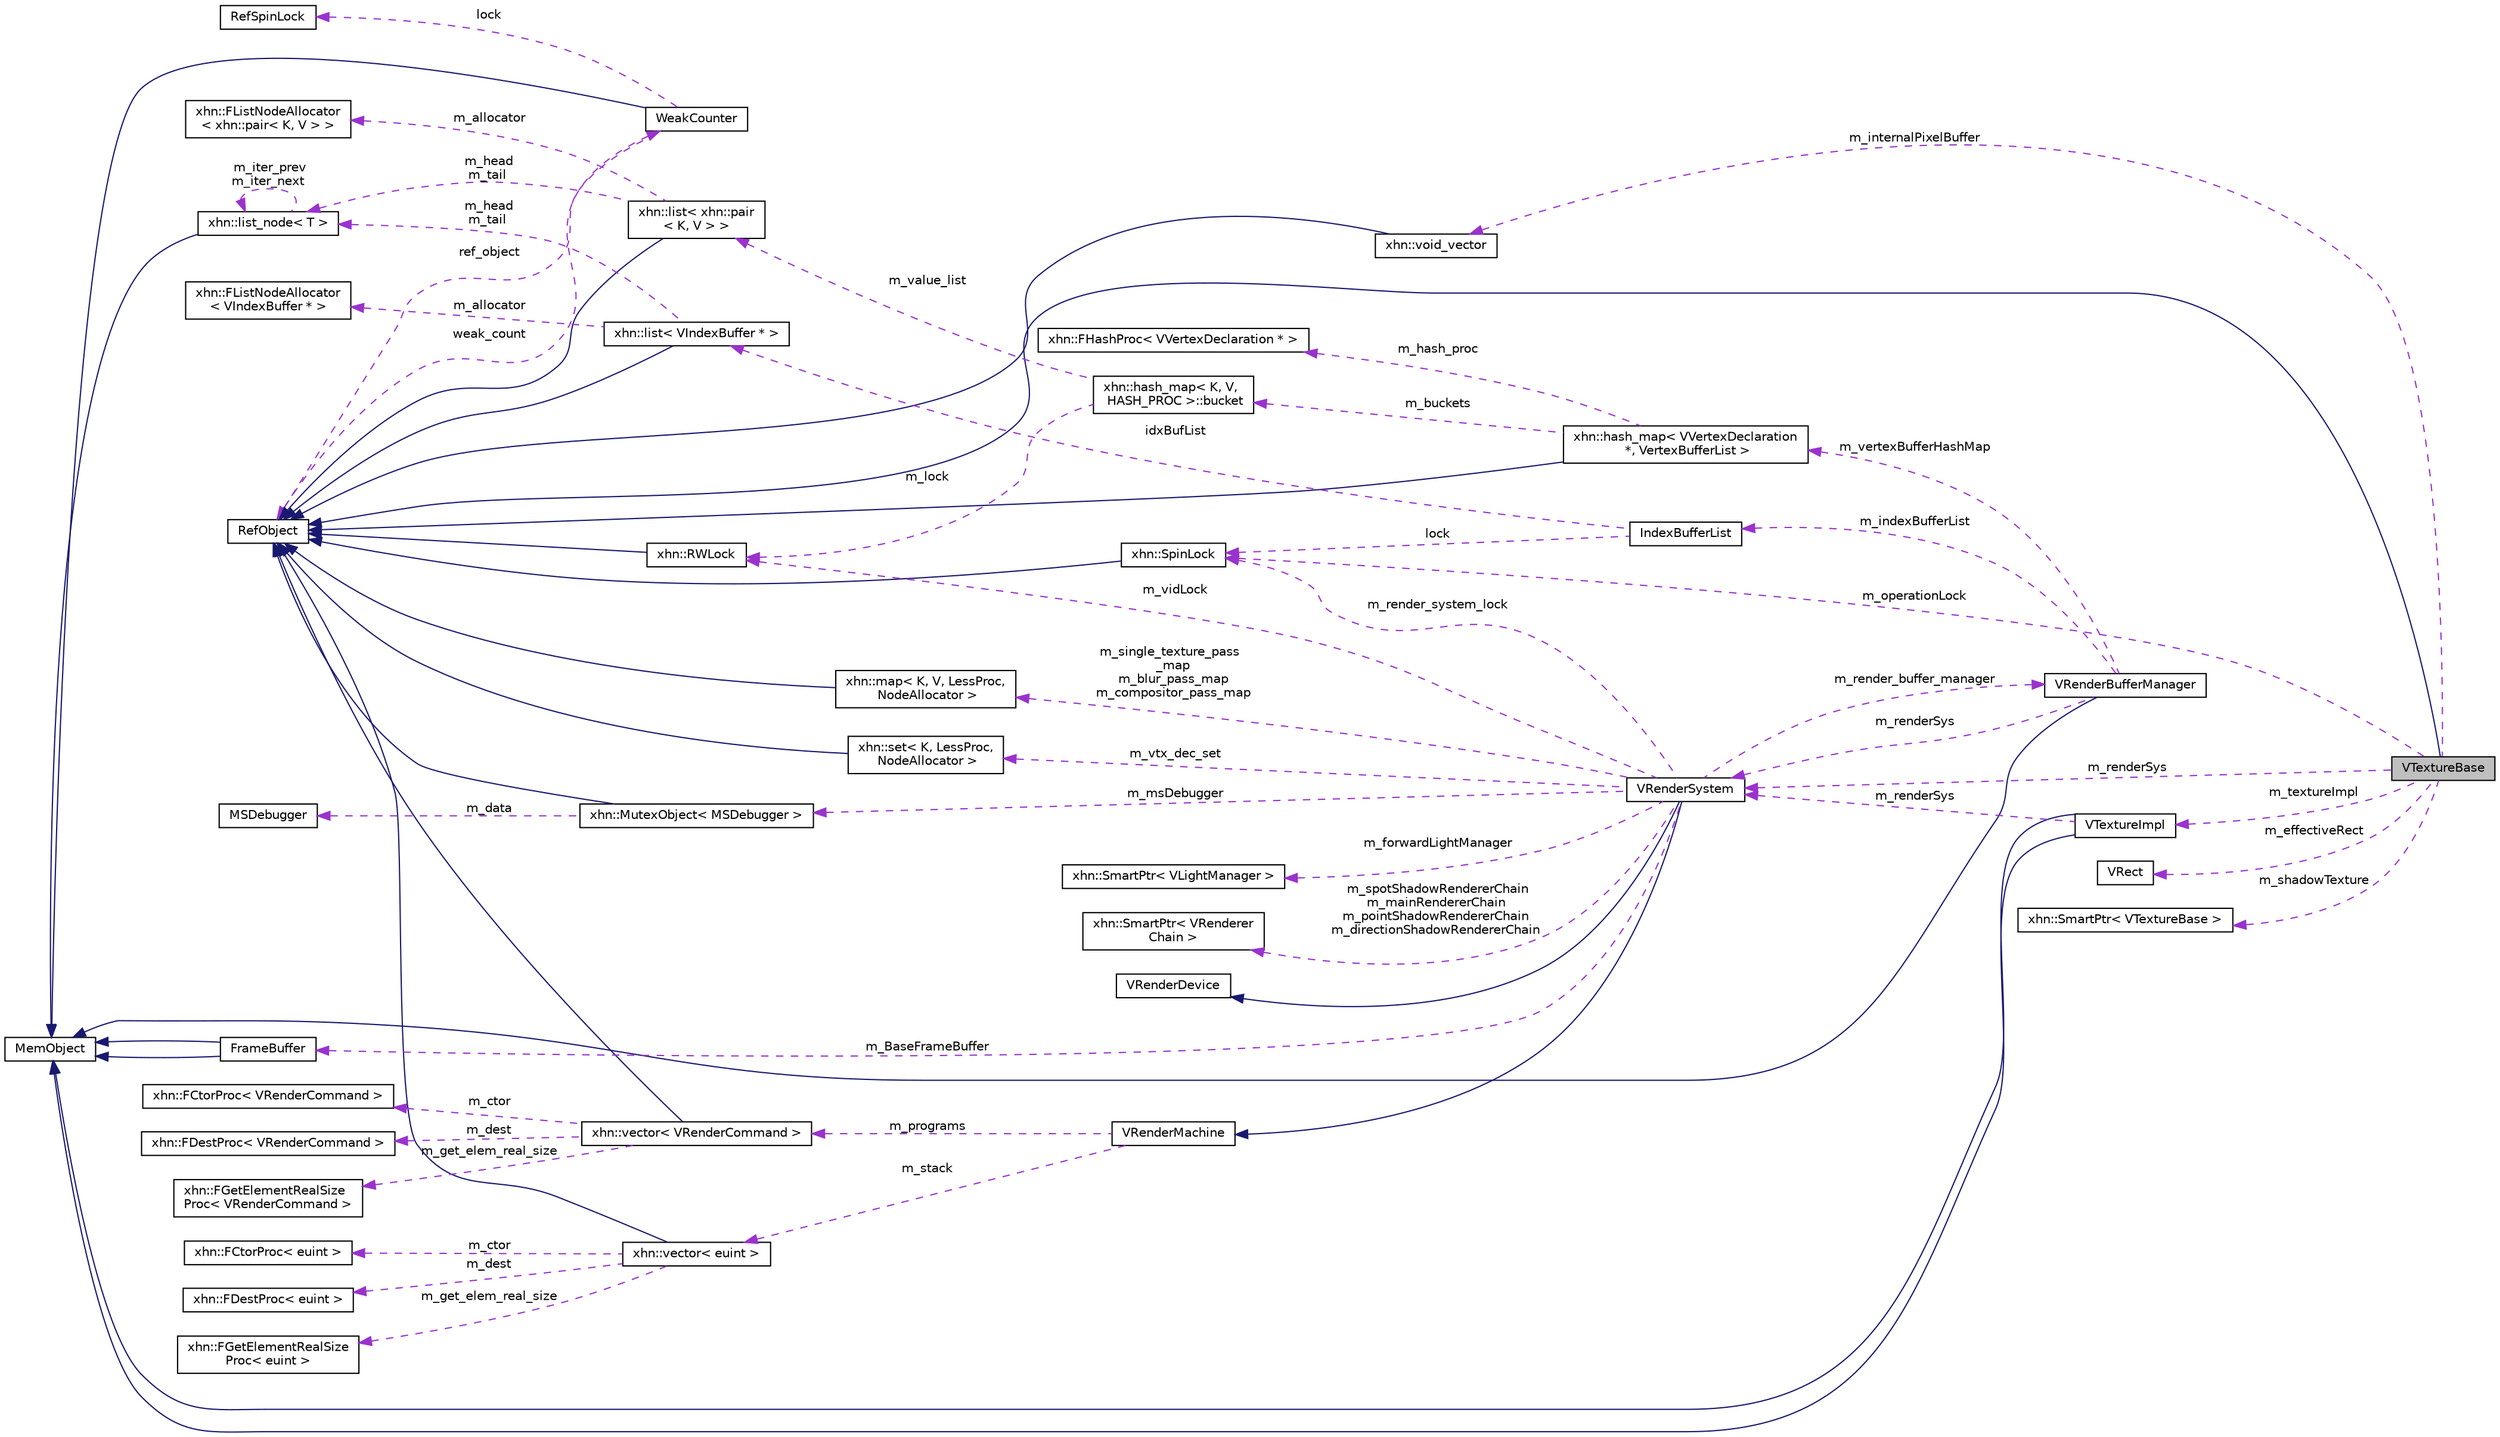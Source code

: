 digraph "VTextureBase"
{
  edge [fontname="Helvetica",fontsize="10",labelfontname="Helvetica",labelfontsize="10"];
  node [fontname="Helvetica",fontsize="10",shape=record];
  rankdir="LR";
  Node1 [label="VTextureBase",height=0.2,width=0.4,color="black", fillcolor="grey75", style="filled", fontcolor="black"];
  Node2 -> Node1 [dir="back",color="midnightblue",fontsize="10",style="solid",fontname="Helvetica"];
  Node2 [label="RefObject",height=0.2,width=0.4,color="black", fillcolor="white", style="filled",URL="$class_ref_object.html"];
  Node3 -> Node2 [dir="back",color="darkorchid3",fontsize="10",style="dashed",label=" weak_count" ,fontname="Helvetica"];
  Node3 [label="WeakCounter",height=0.2,width=0.4,color="black", fillcolor="white", style="filled",URL="$class_weak_counter.html",tooltip="WeakCounter. "];
  Node4 -> Node3 [dir="back",color="midnightblue",fontsize="10",style="solid",fontname="Helvetica"];
  Node4 [label="MemObject",height=0.2,width=0.4,color="black", fillcolor="white", style="filled",URL="$class_mem_object.html"];
  Node5 -> Node3 [dir="back",color="darkorchid3",fontsize="10",style="dashed",label=" lock" ,fontname="Helvetica"];
  Node5 [label="RefSpinLock",height=0.2,width=0.4,color="black", fillcolor="white", style="filled",URL="$class_ref_spin_lock.html"];
  Node2 -> Node3 [dir="back",color="darkorchid3",fontsize="10",style="dashed",label=" ref_object" ,fontname="Helvetica"];
  Node6 -> Node1 [dir="back",color="darkorchid3",fontsize="10",style="dashed",label=" m_renderSys" ,fontname="Helvetica"];
  Node6 [label="VRenderSystem",height=0.2,width=0.4,color="black", fillcolor="white", style="filled",URL="$class_v_render_system.html",tooltip="VRenderSystem 渲染系统 "];
  Node7 -> Node6 [dir="back",color="midnightblue",fontsize="10",style="solid",fontname="Helvetica"];
  Node7 [label="VRenderMachine",height=0.2,width=0.4,color="black", fillcolor="white", style="filled",URL="$class_v_render_machine.html"];
  Node8 -> Node7 [dir="back",color="darkorchid3",fontsize="10",style="dashed",label=" m_programs" ,fontname="Helvetica"];
  Node8 [label="xhn::vector\< VRenderCommand \>",height=0.2,width=0.4,color="black", fillcolor="white", style="filled",URL="$classxhn_1_1vector.html"];
  Node2 -> Node8 [dir="back",color="midnightblue",fontsize="10",style="solid",fontname="Helvetica"];
  Node9 -> Node8 [dir="back",color="darkorchid3",fontsize="10",style="dashed",label=" m_ctor" ,fontname="Helvetica"];
  Node9 [label="xhn::FCtorProc\< VRenderCommand \>",height=0.2,width=0.4,color="black", fillcolor="white", style="filled",URL="$structxhn_1_1_f_ctor_proc.html"];
  Node10 -> Node8 [dir="back",color="darkorchid3",fontsize="10",style="dashed",label=" m_dest" ,fontname="Helvetica"];
  Node10 [label="xhn::FDestProc\< VRenderCommand \>",height=0.2,width=0.4,color="black", fillcolor="white", style="filled",URL="$structxhn_1_1_f_dest_proc.html"];
  Node11 -> Node8 [dir="back",color="darkorchid3",fontsize="10",style="dashed",label=" m_get_elem_real_size" ,fontname="Helvetica"];
  Node11 [label="xhn::FGetElementRealSize\lProc\< VRenderCommand \>",height=0.2,width=0.4,color="black", fillcolor="white", style="filled",URL="$structxhn_1_1_f_get_element_real_size_proc.html"];
  Node12 -> Node7 [dir="back",color="darkorchid3",fontsize="10",style="dashed",label=" m_stack" ,fontname="Helvetica"];
  Node12 [label="xhn::vector\< euint \>",height=0.2,width=0.4,color="black", fillcolor="white", style="filled",URL="$classxhn_1_1vector.html"];
  Node2 -> Node12 [dir="back",color="midnightblue",fontsize="10",style="solid",fontname="Helvetica"];
  Node13 -> Node12 [dir="back",color="darkorchid3",fontsize="10",style="dashed",label=" m_get_elem_real_size" ,fontname="Helvetica"];
  Node13 [label="xhn::FGetElementRealSize\lProc\< euint \>",height=0.2,width=0.4,color="black", fillcolor="white", style="filled",URL="$structxhn_1_1_f_get_element_real_size_proc.html"];
  Node14 -> Node12 [dir="back",color="darkorchid3",fontsize="10",style="dashed",label=" m_ctor" ,fontname="Helvetica"];
  Node14 [label="xhn::FCtorProc\< euint \>",height=0.2,width=0.4,color="black", fillcolor="white", style="filled",URL="$structxhn_1_1_f_ctor_proc.html"];
  Node15 -> Node12 [dir="back",color="darkorchid3",fontsize="10",style="dashed",label=" m_dest" ,fontname="Helvetica"];
  Node15 [label="xhn::FDestProc\< euint \>",height=0.2,width=0.4,color="black", fillcolor="white", style="filled",URL="$structxhn_1_1_f_dest_proc.html"];
  Node16 -> Node6 [dir="back",color="midnightblue",fontsize="10",style="solid",fontname="Helvetica"];
  Node16 [label="VRenderDevice",height=0.2,width=0.4,color="black", fillcolor="white", style="filled",URL="$class_v_render_device.html"];
  Node17 -> Node6 [dir="back",color="darkorchid3",fontsize="10",style="dashed",label=" m_vidLock" ,fontname="Helvetica"];
  Node17 [label="xhn::RWLock",height=0.2,width=0.4,color="black", fillcolor="white", style="filled",URL="$classxhn_1_1_r_w_lock.html",tooltip="RWLock. "];
  Node2 -> Node17 [dir="back",color="midnightblue",fontsize="10",style="solid",fontname="Helvetica"];
  Node18 -> Node6 [dir="back",color="darkorchid3",fontsize="10",style="dashed",label=" m_render_buffer_manager" ,fontname="Helvetica"];
  Node18 [label="VRenderBufferManager",height=0.2,width=0.4,color="black", fillcolor="white", style="filled",URL="$class_v_render_buffer_manager.html",tooltip="VRenderBufferManager 渲染缓冲管理器 "];
  Node4 -> Node18 [dir="back",color="midnightblue",fontsize="10",style="solid",fontname="Helvetica"];
  Node19 -> Node18 [dir="back",color="darkorchid3",fontsize="10",style="dashed",label=" m_vertexBufferHashMap" ,fontname="Helvetica"];
  Node19 [label="xhn::hash_map\< VVertexDeclaration\l *, VertexBufferList \>",height=0.2,width=0.4,color="black", fillcolor="white", style="filled",URL="$classxhn_1_1hash__map.html"];
  Node2 -> Node19 [dir="back",color="midnightblue",fontsize="10",style="solid",fontname="Helvetica"];
  Node20 -> Node19 [dir="back",color="darkorchid3",fontsize="10",style="dashed",label=" m_hash_proc" ,fontname="Helvetica"];
  Node20 [label="xhn::FHashProc\< VVertexDeclaration * \>",height=0.2,width=0.4,color="black", fillcolor="white", style="filled",URL="$structxhn_1_1_f_hash_proc.html"];
  Node21 -> Node19 [dir="back",color="darkorchid3",fontsize="10",style="dashed",label=" m_buckets" ,fontname="Helvetica"];
  Node21 [label="xhn::hash_map\< K, V,\l HASH_PROC \>::bucket",height=0.2,width=0.4,color="black", fillcolor="white", style="filled",URL="$classxhn_1_1hash__map_1_1bucket.html"];
  Node17 -> Node21 [dir="back",color="darkorchid3",fontsize="10",style="dashed",label=" m_lock" ,fontname="Helvetica"];
  Node22 -> Node21 [dir="back",color="darkorchid3",fontsize="10",style="dashed",label=" m_value_list" ,fontname="Helvetica"];
  Node22 [label="xhn::list\< xhn::pair\l\< K, V \> \>",height=0.2,width=0.4,color="black", fillcolor="white", style="filled",URL="$classxhn_1_1list.html"];
  Node2 -> Node22 [dir="back",color="midnightblue",fontsize="10",style="solid",fontname="Helvetica"];
  Node23 -> Node22 [dir="back",color="darkorchid3",fontsize="10",style="dashed",label=" m_allocator" ,fontname="Helvetica"];
  Node23 [label="xhn::FListNodeAllocator\l\< xhn::pair\< K, V \> \>",height=0.2,width=0.4,color="black", fillcolor="white", style="filled",URL="$classxhn_1_1_f_list_node_allocator.html"];
  Node24 -> Node22 [dir="back",color="darkorchid3",fontsize="10",style="dashed",label=" m_head\nm_tail" ,fontname="Helvetica"];
  Node24 [label="xhn::list_node\< T \>",height=0.2,width=0.4,color="black", fillcolor="white", style="filled",URL="$classxhn_1_1list__node.html"];
  Node4 -> Node24 [dir="back",color="midnightblue",fontsize="10",style="solid",fontname="Helvetica"];
  Node24 -> Node24 [dir="back",color="darkorchid3",fontsize="10",style="dashed",label=" m_iter_prev\nm_iter_next" ,fontname="Helvetica"];
  Node6 -> Node18 [dir="back",color="darkorchid3",fontsize="10",style="dashed",label=" m_renderSys" ,fontname="Helvetica"];
  Node25 -> Node18 [dir="back",color="darkorchid3",fontsize="10",style="dashed",label=" m_indexBufferList" ,fontname="Helvetica"];
  Node25 [label="IndexBufferList",height=0.2,width=0.4,color="black", fillcolor="white", style="filled",URL="$struct_index_buffer_list.html"];
  Node26 -> Node25 [dir="back",color="darkorchid3",fontsize="10",style="dashed",label=" lock" ,fontname="Helvetica"];
  Node26 [label="xhn::SpinLock",height=0.2,width=0.4,color="black", fillcolor="white", style="filled",URL="$classxhn_1_1_spin_lock.html",tooltip="SpinLock. "];
  Node2 -> Node26 [dir="back",color="midnightblue",fontsize="10",style="solid",fontname="Helvetica"];
  Node27 -> Node25 [dir="back",color="darkorchid3",fontsize="10",style="dashed",label=" idxBufList" ,fontname="Helvetica"];
  Node27 [label="xhn::list\< VIndexBuffer * \>",height=0.2,width=0.4,color="black", fillcolor="white", style="filled",URL="$classxhn_1_1list.html"];
  Node2 -> Node27 [dir="back",color="midnightblue",fontsize="10",style="solid",fontname="Helvetica"];
  Node28 -> Node27 [dir="back",color="darkorchid3",fontsize="10",style="dashed",label=" m_allocator" ,fontname="Helvetica"];
  Node28 [label="xhn::FListNodeAllocator\l\< VIndexBuffer * \>",height=0.2,width=0.4,color="black", fillcolor="white", style="filled",URL="$classxhn_1_1_f_list_node_allocator.html"];
  Node24 -> Node27 [dir="back",color="darkorchid3",fontsize="10",style="dashed",label=" m_head\nm_tail" ,fontname="Helvetica"];
  Node29 -> Node6 [dir="back",color="darkorchid3",fontsize="10",style="dashed",label=" m_BaseFrameBuffer" ,fontname="Helvetica"];
  Node29 [label="FrameBuffer",height=0.2,width=0.4,color="black", fillcolor="white", style="filled",URL="$class_frame_buffer.html",tooltip="FrameBuffer 帧缓冲 "];
  Node4 -> Node29 [dir="back",color="midnightblue",fontsize="10",style="solid",fontname="Helvetica"];
  Node4 -> Node29 [dir="back",color="midnightblue",fontsize="10",style="solid",fontname="Helvetica"];
  Node30 -> Node6 [dir="back",color="darkorchid3",fontsize="10",style="dashed",label=" m_msDebugger" ,fontname="Helvetica"];
  Node30 [label="xhn::MutexObject\< MSDebugger \>",height=0.2,width=0.4,color="black", fillcolor="white", style="filled",URL="$classxhn_1_1_mutex_object.html"];
  Node2 -> Node30 [dir="back",color="midnightblue",fontsize="10",style="solid",fontname="Helvetica"];
  Node31 -> Node30 [dir="back",color="darkorchid3",fontsize="10",style="dashed",label=" m_data" ,fontname="Helvetica"];
  Node31 [label="MSDebugger",height=0.2,width=0.4,color="black", fillcolor="white", style="filled",URL="$class_m_s_debugger.html"];
  Node32 -> Node6 [dir="back",color="darkorchid3",fontsize="10",style="dashed",label=" m_single_texture_pass\l_map\nm_blur_pass_map\nm_compositor_pass_map" ,fontname="Helvetica"];
  Node32 [label="xhn::map\< K, V, LessProc,\l NodeAllocator \>",height=0.2,width=0.4,color="black", fillcolor="white", style="filled",URL="$classxhn_1_1map.html"];
  Node2 -> Node32 [dir="back",color="midnightblue",fontsize="10",style="solid",fontname="Helvetica"];
  Node33 -> Node6 [dir="back",color="darkorchid3",fontsize="10",style="dashed",label=" m_vtx_dec_set" ,fontname="Helvetica"];
  Node33 [label="xhn::set\< K, LessProc,\l NodeAllocator \>",height=0.2,width=0.4,color="black", fillcolor="white", style="filled",URL="$classxhn_1_1set.html"];
  Node2 -> Node33 [dir="back",color="midnightblue",fontsize="10",style="solid",fontname="Helvetica"];
  Node26 -> Node6 [dir="back",color="darkorchid3",fontsize="10",style="dashed",label=" m_render_system_lock" ,fontname="Helvetica"];
  Node34 -> Node6 [dir="back",color="darkorchid3",fontsize="10",style="dashed",label=" m_spotShadowRendererChain\nm_mainRendererChain\nm_pointShadowRendererChain\nm_directionShadowRendererChain" ,fontname="Helvetica"];
  Node34 [label="xhn::SmartPtr\< VRenderer\lChain \>",height=0.2,width=0.4,color="black", fillcolor="white", style="filled",URL="$classxhn_1_1_smart_ptr.html"];
  Node35 -> Node6 [dir="back",color="darkorchid3",fontsize="10",style="dashed",label=" m_forwardLightManager" ,fontname="Helvetica"];
  Node35 [label="xhn::SmartPtr\< VLightManager \>",height=0.2,width=0.4,color="black", fillcolor="white", style="filled",URL="$classxhn_1_1_smart_ptr.html"];
  Node36 -> Node1 [dir="back",color="darkorchid3",fontsize="10",style="dashed",label=" m_effectiveRect" ,fontname="Helvetica"];
  Node36 [label="VRect",height=0.2,width=0.4,color="black", fillcolor="white", style="filled",URL="$class_v_rect.html"];
  Node37 -> Node1 [dir="back",color="darkorchid3",fontsize="10",style="dashed",label=" m_shadowTexture" ,fontname="Helvetica"];
  Node37 [label="xhn::SmartPtr\< VTextureBase \>",height=0.2,width=0.4,color="black", fillcolor="white", style="filled",URL="$classxhn_1_1_smart_ptr.html"];
  Node26 -> Node1 [dir="back",color="darkorchid3",fontsize="10",style="dashed",label=" m_operationLock" ,fontname="Helvetica"];
  Node38 -> Node1 [dir="back",color="darkorchid3",fontsize="10",style="dashed",label=" m_textureImpl" ,fontname="Helvetica"];
  Node38 [label="VTextureImpl",height=0.2,width=0.4,color="black", fillcolor="white", style="filled",URL="$class_v_texture_impl.html"];
  Node4 -> Node38 [dir="back",color="midnightblue",fontsize="10",style="solid",fontname="Helvetica"];
  Node4 -> Node38 [dir="back",color="midnightblue",fontsize="10",style="solid",fontname="Helvetica"];
  Node6 -> Node38 [dir="back",color="darkorchid3",fontsize="10",style="dashed",label=" m_renderSys" ,fontname="Helvetica"];
  Node39 -> Node1 [dir="back",color="darkorchid3",fontsize="10",style="dashed",label=" m_internalPixelBuffer" ,fontname="Helvetica"];
  Node39 [label="xhn::void_vector",height=0.2,width=0.4,color="black", fillcolor="white", style="filled",URL="$classxhn_1_1void__vector.html"];
  Node2 -> Node39 [dir="back",color="midnightblue",fontsize="10",style="solid",fontname="Helvetica"];
}
